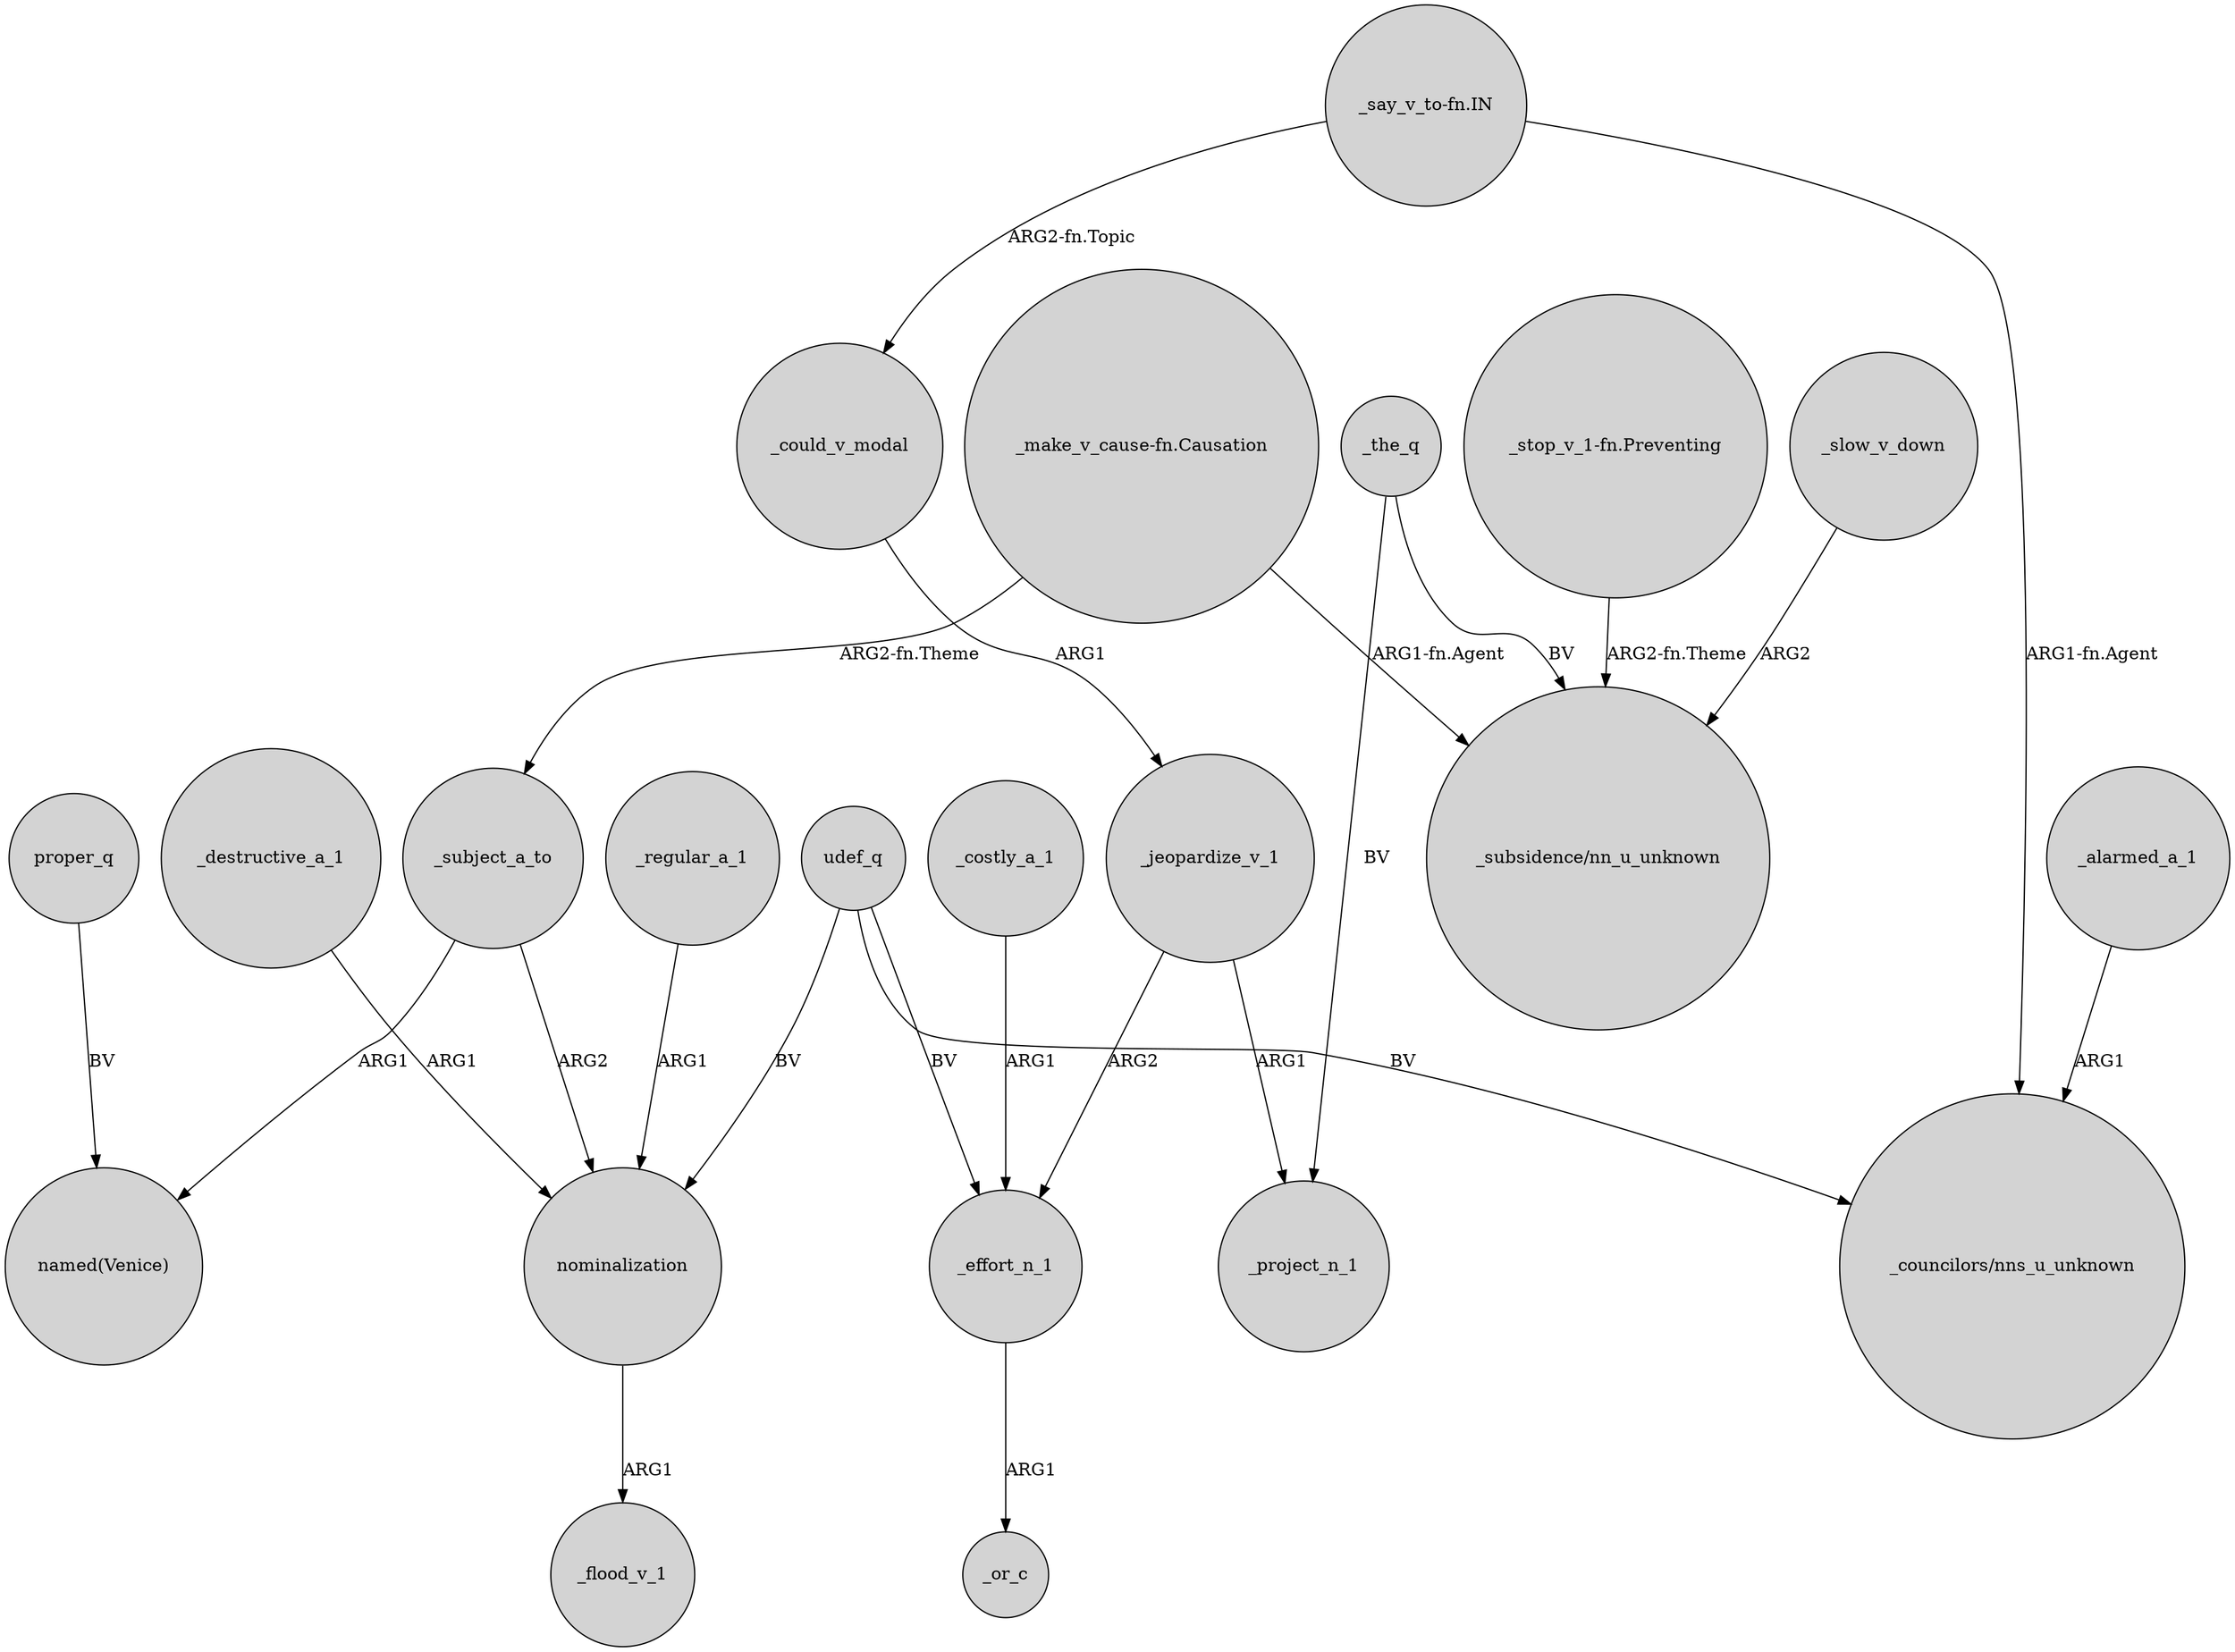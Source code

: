 digraph {
	node [shape=circle style=filled]
	_subject_a_to -> "named(Venice)" [label=ARG1]
	"_make_v_cause-fn.Causation" -> "_subsidence/nn_u_unknown" [label="ARG1-fn.Agent"]
	_jeopardize_v_1 -> _effort_n_1 [label=ARG2]
	udef_q -> "_councilors/nns_u_unknown" [label=BV]
	_subject_a_to -> nominalization [label=ARG2]
	"_stop_v_1-fn.Preventing" -> "_subsidence/nn_u_unknown" [label="ARG2-fn.Theme"]
	_the_q -> _project_n_1 [label=BV]
	nominalization -> _flood_v_1 [label=ARG1]
	_regular_a_1 -> nominalization [label=ARG1]
	_slow_v_down -> "_subsidence/nn_u_unknown" [label=ARG2]
	_could_v_modal -> _jeopardize_v_1 [label=ARG1]
	_effort_n_1 -> _or_c [label=ARG1]
	"_make_v_cause-fn.Causation" -> _subject_a_to [label="ARG2-fn.Theme"]
	_the_q -> "_subsidence/nn_u_unknown" [label=BV]
	_alarmed_a_1 -> "_councilors/nns_u_unknown" [label=ARG1]
	udef_q -> nominalization [label=BV]
	"_say_v_to-fn.IN" -> "_councilors/nns_u_unknown" [label="ARG1-fn.Agent"]
	_costly_a_1 -> _effort_n_1 [label=ARG1]
	_jeopardize_v_1 -> _project_n_1 [label=ARG1]
	"_say_v_to-fn.IN" -> _could_v_modal [label="ARG2-fn.Topic"]
	proper_q -> "named(Venice)" [label=BV]
	_destructive_a_1 -> nominalization [label=ARG1]
	udef_q -> _effort_n_1 [label=BV]
}
